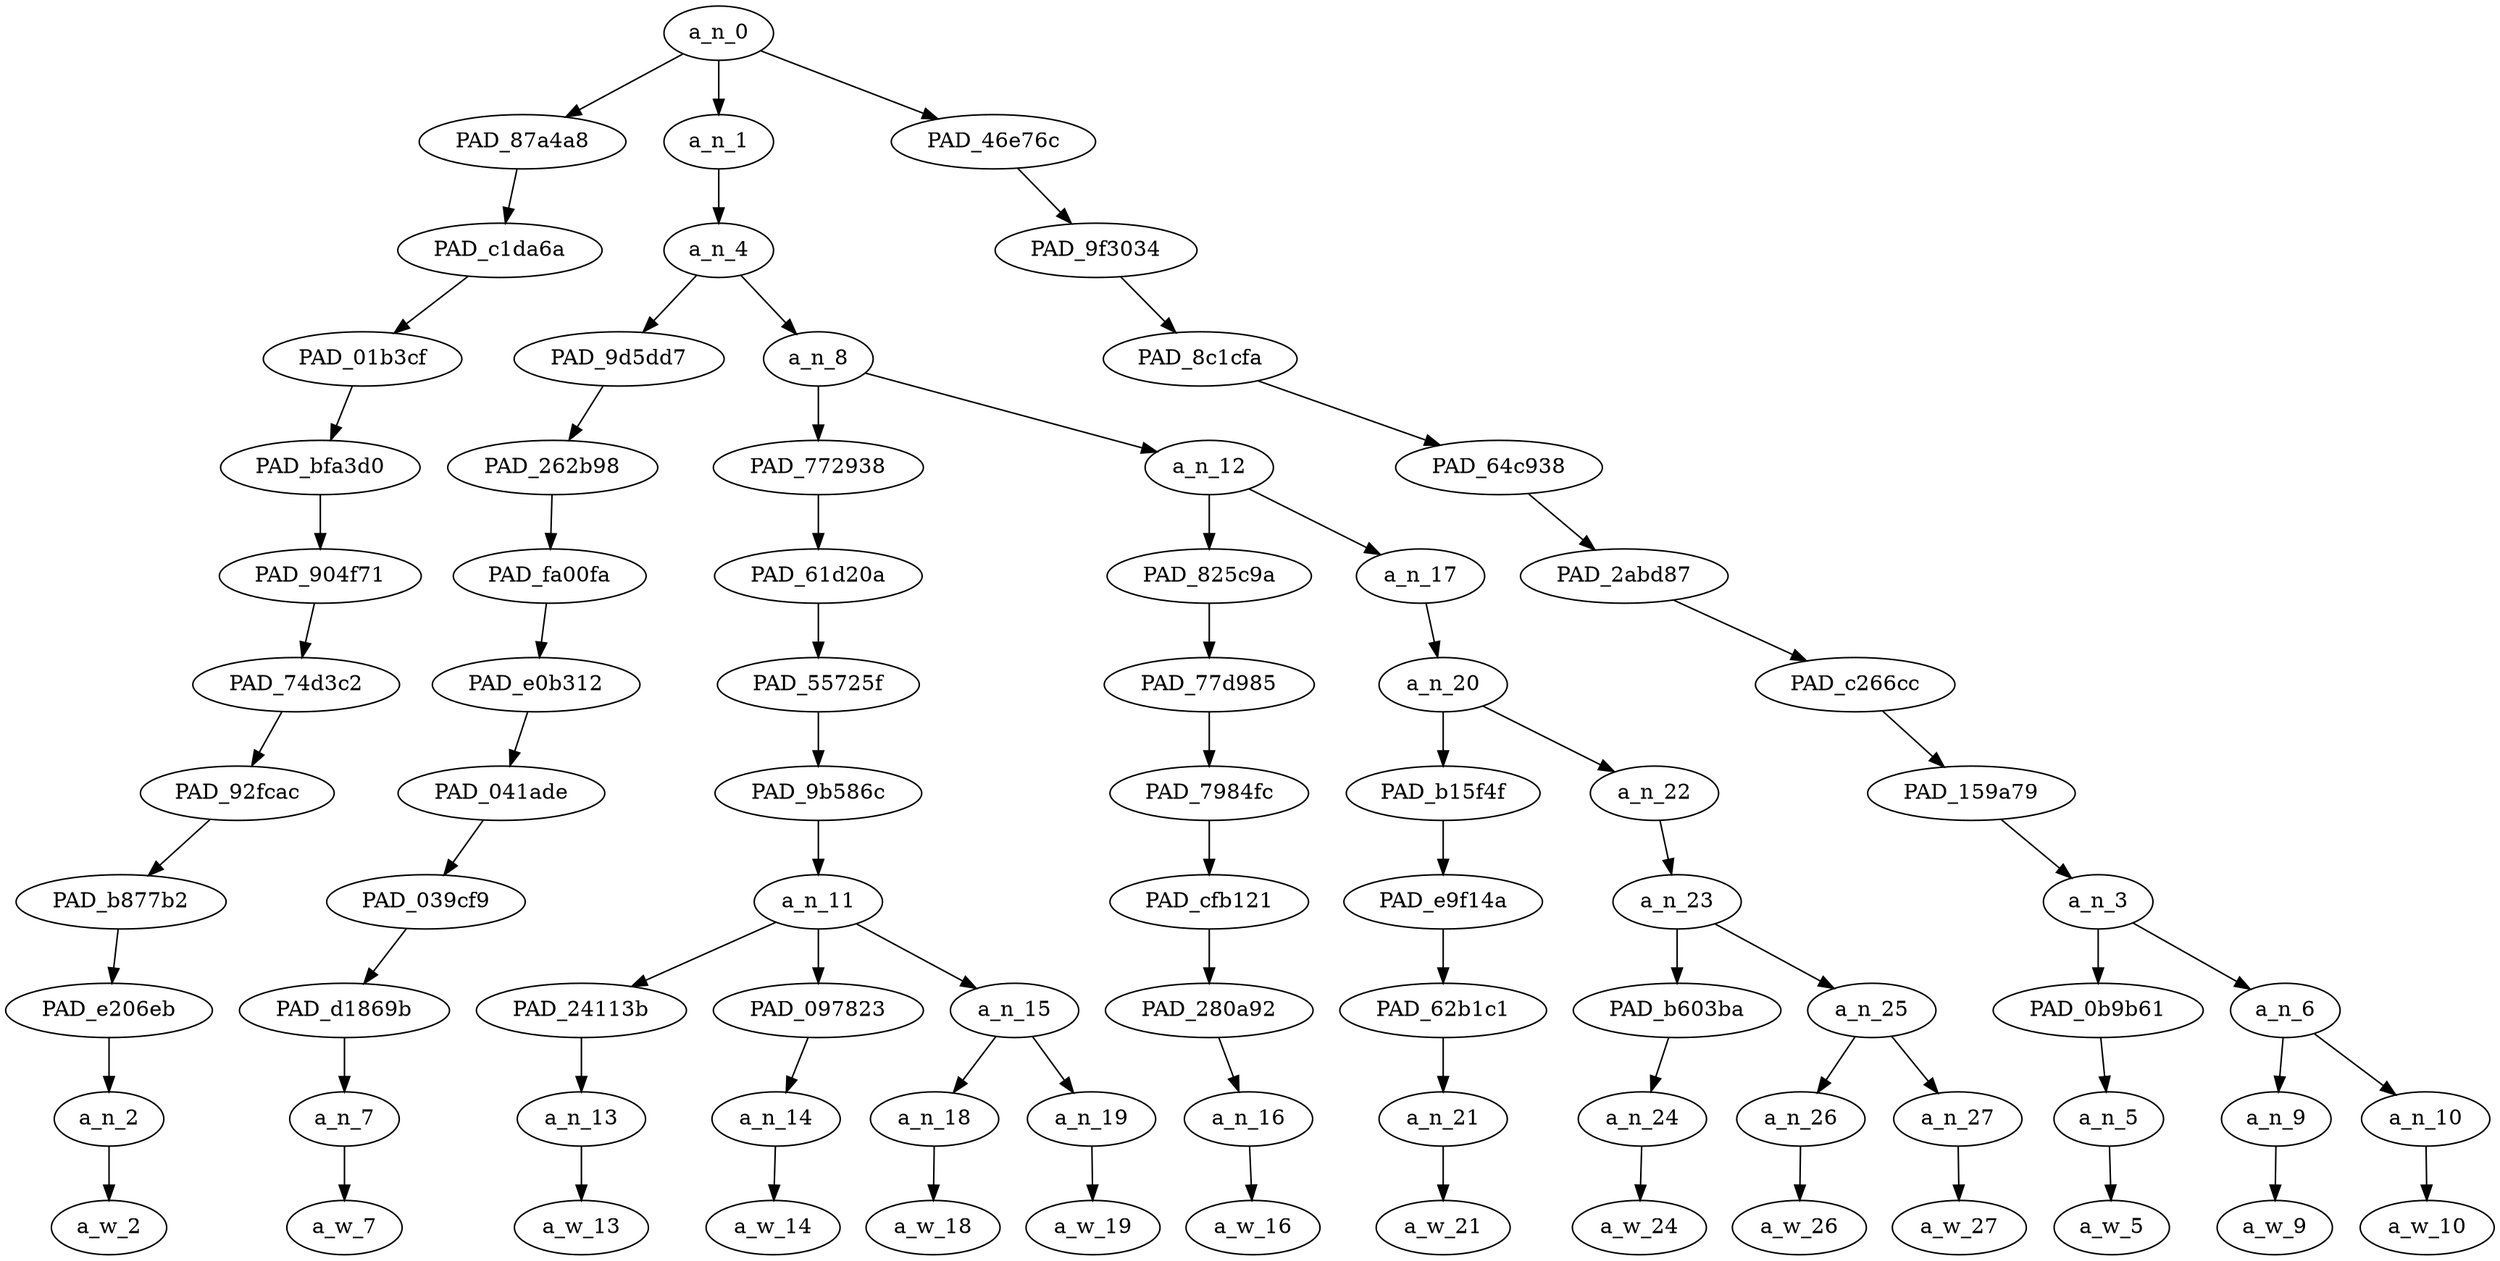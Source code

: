 strict digraph "" {
	a_n_0	[div_dir=1,
		index=0,
		level=11,
		pos="7.925347222222222,11!",
		text_span="[0, 1, 2, 3, 4, 5, 6, 7, 8, 9, 10, 11, 12, 13]",
		value=0.99999998];
	PAD_87a4a8	[div_dir=1,
		index=1,
		level=10,
		pos="10.0,10!",
		text_span="[10]",
		value=0.04627158];
	a_n_0 -> PAD_87a4a8;
	a_n_1	[div_dir=1,
		index=0,
		level=10,
		pos="2.0260416666666665,10!",
		text_span="[0, 1, 2, 3, 4, 5, 6, 7, 8, 9]",
		value=0.79721707];
	a_n_0 -> a_n_1;
	PAD_46e76c	[div_dir=1,
		index=2,
		level=10,
		pos="11.75,10!",
		text_span="[11, 12, 13]",
		value=0.15483184];
	a_n_0 -> PAD_46e76c;
	PAD_c1da6a	[div_dir=1,
		index=1,
		level=9,
		pos="10.0,9!",
		text_span="[10]",
		value=0.04627158];
	PAD_87a4a8 -> PAD_c1da6a;
	PAD_01b3cf	[div_dir=1,
		index=2,
		level=8,
		pos="10.0,8!",
		text_span="[10]",
		value=0.04627158];
	PAD_c1da6a -> PAD_01b3cf;
	PAD_bfa3d0	[div_dir=1,
		index=3,
		level=7,
		pos="10.0,7!",
		text_span="[10]",
		value=0.04627158];
	PAD_01b3cf -> PAD_bfa3d0;
	PAD_904f71	[div_dir=1,
		index=4,
		level=6,
		pos="10.0,6!",
		text_span="[10]",
		value=0.04627158];
	PAD_bfa3d0 -> PAD_904f71;
	PAD_74d3c2	[div_dir=1,
		index=4,
		level=5,
		pos="10.0,5!",
		text_span="[10]",
		value=0.04627158];
	PAD_904f71 -> PAD_74d3c2;
	PAD_92fcac	[div_dir=1,
		index=5,
		level=4,
		pos="10.0,4!",
		text_span="[10]",
		value=0.04627158];
	PAD_74d3c2 -> PAD_92fcac;
	PAD_b877b2	[div_dir=1,
		index=5,
		level=3,
		pos="10.0,3!",
		text_span="[10]",
		value=0.04627158];
	PAD_92fcac -> PAD_b877b2;
	PAD_e206eb	[div_dir=1,
		index=8,
		level=2,
		pos="10.0,2!",
		text_span="[10]",
		value=0.04627158];
	PAD_b877b2 -> PAD_e206eb;
	a_n_2	[div_dir=1,
		index=10,
		level=1,
		pos="10.0,1!",
		text_span="[10]",
		value=0.04627158];
	PAD_e206eb -> a_n_2;
	a_w_2	[div_dir=0,
		index=10,
		level=0,
		pos="10,0!",
		text_span="[10]",
		value=i];
	a_n_2 -> a_w_2;
	a_n_4	[div_dir=1,
		index=0,
		level=9,
		pos="2.0260416666666665,9!",
		text_span="[0, 1, 2, 3, 4, 5, 6, 7, 8, 9]",
		value=0.79569809];
	a_n_1 -> a_n_4;
	PAD_9d5dd7	[div_dir=1,
		index=0,
		level=8,
		pos="0.0,8!",
		text_span="[0]",
		value=0.07085959];
	a_n_4 -> PAD_9d5dd7;
	a_n_8	[div_dir=1,
		index=1,
		level=8,
		pos="4.052083333333333,8!",
		text_span="[1, 2, 3, 4, 5, 6, 7, 8, 9]",
		value=0.72331952];
	a_n_4 -> a_n_8;
	PAD_262b98	[div_dir=1,
		index=0,
		level=7,
		pos="0.0,7!",
		text_span="[0]",
		value=0.07085959];
	PAD_9d5dd7 -> PAD_262b98;
	PAD_fa00fa	[div_dir=1,
		index=0,
		level=6,
		pos="0.0,6!",
		text_span="[0]",
		value=0.07085959];
	PAD_262b98 -> PAD_fa00fa;
	PAD_e0b312	[div_dir=1,
		index=0,
		level=5,
		pos="0.0,5!",
		text_span="[0]",
		value=0.07085959];
	PAD_fa00fa -> PAD_e0b312;
	PAD_041ade	[div_dir=1,
		index=0,
		level=4,
		pos="0.0,4!",
		text_span="[0]",
		value=0.07085959];
	PAD_e0b312 -> PAD_041ade;
	PAD_039cf9	[div_dir=1,
		index=0,
		level=3,
		pos="0.0,3!",
		text_span="[0]",
		value=0.07085959];
	PAD_041ade -> PAD_039cf9;
	PAD_d1869b	[div_dir=1,
		index=0,
		level=2,
		pos="0.0,2!",
		text_span="[0]",
		value=0.07085959];
	PAD_039cf9 -> PAD_d1869b;
	a_n_7	[div_dir=1,
		index=0,
		level=1,
		pos="0.0,1!",
		text_span="[0]",
		value=0.07085959];
	PAD_d1869b -> a_n_7;
	a_w_7	[div_dir=0,
		index=0,
		level=0,
		pos="0,0!",
		text_span="[0]",
		value=fuck];
	a_n_7 -> a_w_7;
	PAD_772938	[div_dir=1,
		index=1,
		level=7,
		pos="2.1666666666666665,7!",
		text_span="[1, 2, 3, 4]",
		value=0.44114825];
	a_n_8 -> PAD_772938;
	a_n_12	[div_dir=1,
		index=2,
		level=7,
		pos="5.9375,7!",
		text_span="[5, 6, 7, 8, 9]",
		value=0.28077222];
	a_n_8 -> a_n_12;
	PAD_61d20a	[div_dir=1,
		index=1,
		level=6,
		pos="2.1666666666666665,6!",
		text_span="[1, 2, 3, 4]",
		value=0.44114825];
	PAD_772938 -> PAD_61d20a;
	PAD_55725f	[div_dir=1,
		index=1,
		level=5,
		pos="2.1666666666666665,5!",
		text_span="[1, 2, 3, 4]",
		value=0.44114825];
	PAD_61d20a -> PAD_55725f;
	PAD_9b586c	[div_dir=1,
		index=1,
		level=4,
		pos="2.1666666666666665,4!",
		text_span="[1, 2, 3, 4]",
		value=0.44114825];
	PAD_55725f -> PAD_9b586c;
	a_n_11	[div_dir=1,
		index=1,
		level=3,
		pos="2.1666666666666665,3!",
		text_span="[1, 2, 3, 4]",
		value=0.44114825];
	PAD_9b586c -> a_n_11;
	PAD_24113b	[div_dir=1,
		index=1,
		level=2,
		pos="1.0,2!",
		text_span="[1]",
		value=0.12335217];
	a_n_11 -> PAD_24113b;
	PAD_097823	[div_dir=1,
		index=2,
		level=2,
		pos="2.0,2!",
		text_span="[2]",
		value=0.04741465];
	a_n_11 -> PAD_097823;
	a_n_15	[div_dir=1,
		index=3,
		level=2,
		pos="3.5,2!",
		text_span="[3, 4]",
		value=0.26856584];
	a_n_11 -> a_n_15;
	a_n_13	[div_dir=1,
		index=1,
		level=1,
		pos="1.0,1!",
		text_span="[1]",
		value=0.12335217];
	PAD_24113b -> a_n_13;
	a_w_13	[div_dir=0,
		index=1,
		level=0,
		pos="1,0!",
		text_span="[1]",
		value=feminists];
	a_n_13 -> a_w_13;
	a_n_14	[div_dir=1,
		index=2,
		level=1,
		pos="2.0,1!",
		text_span="[2]",
		value=0.04741465];
	PAD_097823 -> a_n_14;
	a_w_14	[div_dir=0,
		index=2,
		level=0,
		pos="2,0!",
		text_span="[2]",
		value=and];
	a_n_14 -> a_w_14;
	a_n_18	[div_dir=1,
		index=3,
		level=1,
		pos="3.0,1!",
		text_span="[3]",
		value=0.21356942];
	a_n_15 -> a_n_18;
	a_n_19	[div_dir=1,
		index=4,
		level=1,
		pos="4.0,1!",
		text_span="[4]",
		value=0.05315253];
	a_n_15 -> a_n_19;
	a_w_18	[div_dir=0,
		index=3,
		level=0,
		pos="3,0!",
		text_span="[3]",
		value=kike];
	a_n_18 -> a_w_18;
	a_w_19	[div_dir=0,
		index=4,
		level=0,
		pos="4,0!",
		text_span="[4]",
		value=media];
	a_n_19 -> a_w_19;
	PAD_825c9a	[div_dir=1,
		index=2,
		level=6,
		pos="5.0,6!",
		text_span="[5]",
		value=0.03104362];
	a_n_12 -> PAD_825c9a;
	a_n_17	[div_dir=1,
		index=3,
		level=6,
		pos="6.875,6!",
		text_span="[6, 7, 8, 9]",
		value=0.24944208];
	a_n_12 -> a_n_17;
	PAD_77d985	[div_dir=1,
		index=2,
		level=5,
		pos="5.0,5!",
		text_span="[5]",
		value=0.03104362];
	PAD_825c9a -> PAD_77d985;
	PAD_7984fc	[div_dir=1,
		index=2,
		level=4,
		pos="5.0,4!",
		text_span="[5]",
		value=0.03104362];
	PAD_77d985 -> PAD_7984fc;
	PAD_cfb121	[div_dir=1,
		index=2,
		level=3,
		pos="5.0,3!",
		text_span="[5]",
		value=0.03104362];
	PAD_7984fc -> PAD_cfb121;
	PAD_280a92	[div_dir=1,
		index=4,
		level=2,
		pos="5.0,2!",
		text_span="[5]",
		value=0.03104362];
	PAD_cfb121 -> PAD_280a92;
	a_n_16	[div_dir=1,
		index=5,
		level=1,
		pos="5.0,1!",
		text_span="[5]",
		value=0.03104362];
	PAD_280a92 -> a_n_16;
	a_w_16	[div_dir=0,
		index=5,
		level=0,
		pos="5,0!",
		text_span="[5]",
		value=that];
	a_n_16 -> a_w_16;
	a_n_20	[div_dir=1,
		index=3,
		level=5,
		pos="6.875,5!",
		text_span="[6, 7, 8, 9]",
		value=0.24913760];
	a_n_17 -> a_n_20;
	PAD_b15f4f	[div_dir=1,
		index=3,
		level=4,
		pos="6.0,4!",
		text_span="[6]",
		value=0.03291693];
	a_n_20 -> PAD_b15f4f;
	a_n_22	[div_dir=1,
		index=4,
		level=4,
		pos="7.75,4!",
		text_span="[7, 8, 9]",
		value=0.21591620];
	a_n_20 -> a_n_22;
	PAD_e9f14a	[div_dir=1,
		index=3,
		level=3,
		pos="6.0,3!",
		text_span="[6]",
		value=0.03291693];
	PAD_b15f4f -> PAD_e9f14a;
	PAD_62b1c1	[div_dir=1,
		index=5,
		level=2,
		pos="6.0,2!",
		text_span="[6]",
		value=0.03291693];
	PAD_e9f14a -> PAD_62b1c1;
	a_n_21	[div_dir=1,
		index=6,
		level=1,
		pos="6.0,1!",
		text_span="[6]",
		value=0.03291693];
	PAD_62b1c1 -> a_n_21;
	a_w_21	[div_dir=0,
		index=6,
		level=0,
		pos="6,0!",
		text_span="[6]",
		value=want];
	a_n_21 -> a_w_21;
	a_n_23	[div_dir=1,
		index=4,
		level=3,
		pos="7.75,3!",
		text_span="[7, 8, 9]",
		value=0.21566922];
	a_n_22 -> a_n_23;
	PAD_b603ba	[div_dir=1,
		index=6,
		level=2,
		pos="7.0,2!",
		text_span="[7]",
		value=0.02578846];
	a_n_23 -> PAD_b603ba;
	a_n_25	[div_dir=1,
		index=7,
		level=2,
		pos="8.5,2!",
		text_span="[8, 9]",
		value=0.18963377];
	a_n_23 -> a_n_25;
	a_n_24	[div_dir=1,
		index=7,
		level=1,
		pos="7.0,1!",
		text_span="[7]",
		value=0.02578846];
	PAD_b603ba -> a_n_24;
	a_w_24	[div_dir=0,
		index=7,
		level=0,
		pos="7,0!",
		text_span="[7]",
		value=to];
	a_n_24 -> a_w_24;
	a_n_26	[div_dir=1,
		index=8,
		level=1,
		pos="8.0,1!",
		text_span="[8]",
		value=0.13414175];
	a_n_25 -> a_n_26;
	a_n_27	[div_dir=1,
		index=9,
		level=1,
		pos="9.0,1!",
		text_span="[9]",
		value=0.05523228];
	a_n_25 -> a_n_27;
	a_w_26	[div_dir=0,
		index=8,
		level=0,
		pos="8,0!",
		text_span="[8]",
		value=emasculate];
	a_n_26 -> a_w_26;
	a_w_27	[div_dir=0,
		index=9,
		level=0,
		pos="9,0!",
		text_span="[9]",
		value=fathers];
	a_n_27 -> a_w_27;
	PAD_9f3034	[div_dir=1,
		index=2,
		level=9,
		pos="11.75,9!",
		text_span="[11, 12, 13]",
		value=0.15483184];
	PAD_46e76c -> PAD_9f3034;
	PAD_8c1cfa	[div_dir=1,
		index=3,
		level=8,
		pos="11.75,8!",
		text_span="[11, 12, 13]",
		value=0.15483184];
	PAD_9f3034 -> PAD_8c1cfa;
	PAD_64c938	[div_dir=1,
		index=4,
		level=7,
		pos="11.75,7!",
		text_span="[11, 12, 13]",
		value=0.15483184];
	PAD_8c1cfa -> PAD_64c938;
	PAD_2abd87	[div_dir=1,
		index=5,
		level=6,
		pos="11.75,6!",
		text_span="[11, 12, 13]",
		value=0.15483184];
	PAD_64c938 -> PAD_2abd87;
	PAD_c266cc	[div_dir=1,
		index=5,
		level=5,
		pos="11.75,5!",
		text_span="[11, 12, 13]",
		value=0.15483184];
	PAD_2abd87 -> PAD_c266cc;
	PAD_159a79	[div_dir=1,
		index=6,
		level=4,
		pos="11.75,4!",
		text_span="[11, 12, 13]",
		value=0.15483184];
	PAD_c266cc -> PAD_159a79;
	a_n_3	[div_dir=1,
		index=6,
		level=3,
		pos="11.75,3!",
		text_span="[11, 12, 13]",
		value=0.15483184];
	PAD_159a79 -> a_n_3;
	PAD_0b9b61	[div_dir=1,
		index=9,
		level=2,
		pos="11.0,2!",
		text_span="[11]",
		value=0.05557196];
	a_n_3 -> PAD_0b9b61;
	a_n_6	[div_dir=1,
		index=10,
		level=2,
		pos="12.5,2!",
		text_span="[12, 13]",
		value=0.09852273];
	a_n_3 -> a_n_6;
	a_n_5	[div_dir=1,
		index=11,
		level=1,
		pos="11.0,1!",
		text_span="[11]",
		value=0.05557196];
	PAD_0b9b61 -> a_n_5;
	a_w_5	[div_dir=0,
		index=11,
		level=0,
		pos="11,0!",
		text_span="[11]",
		value=piss];
	a_n_5 -> a_w_5;
	a_n_9	[div_dir=1,
		index=12,
		level=1,
		pos="12.0,1!",
		text_span="[12]",
		value=0.04177652];
	a_n_6 -> a_n_9;
	a_n_10	[div_dir=1,
		index=13,
		level=1,
		pos="13.0,1!",
		text_span="[13]",
		value=0.05616829];
	a_n_6 -> a_n_10;
	a_w_9	[div_dir=0,
		index=12,
		level=0,
		pos="12,0!",
		text_span="[12]",
		value=on];
	a_n_9 -> a_w_9;
	a_w_10	[div_dir=0,
		index=13,
		level=0,
		pos="13,0!",
		text_span="[13]",
		value=them];
	a_n_10 -> a_w_10;
}
